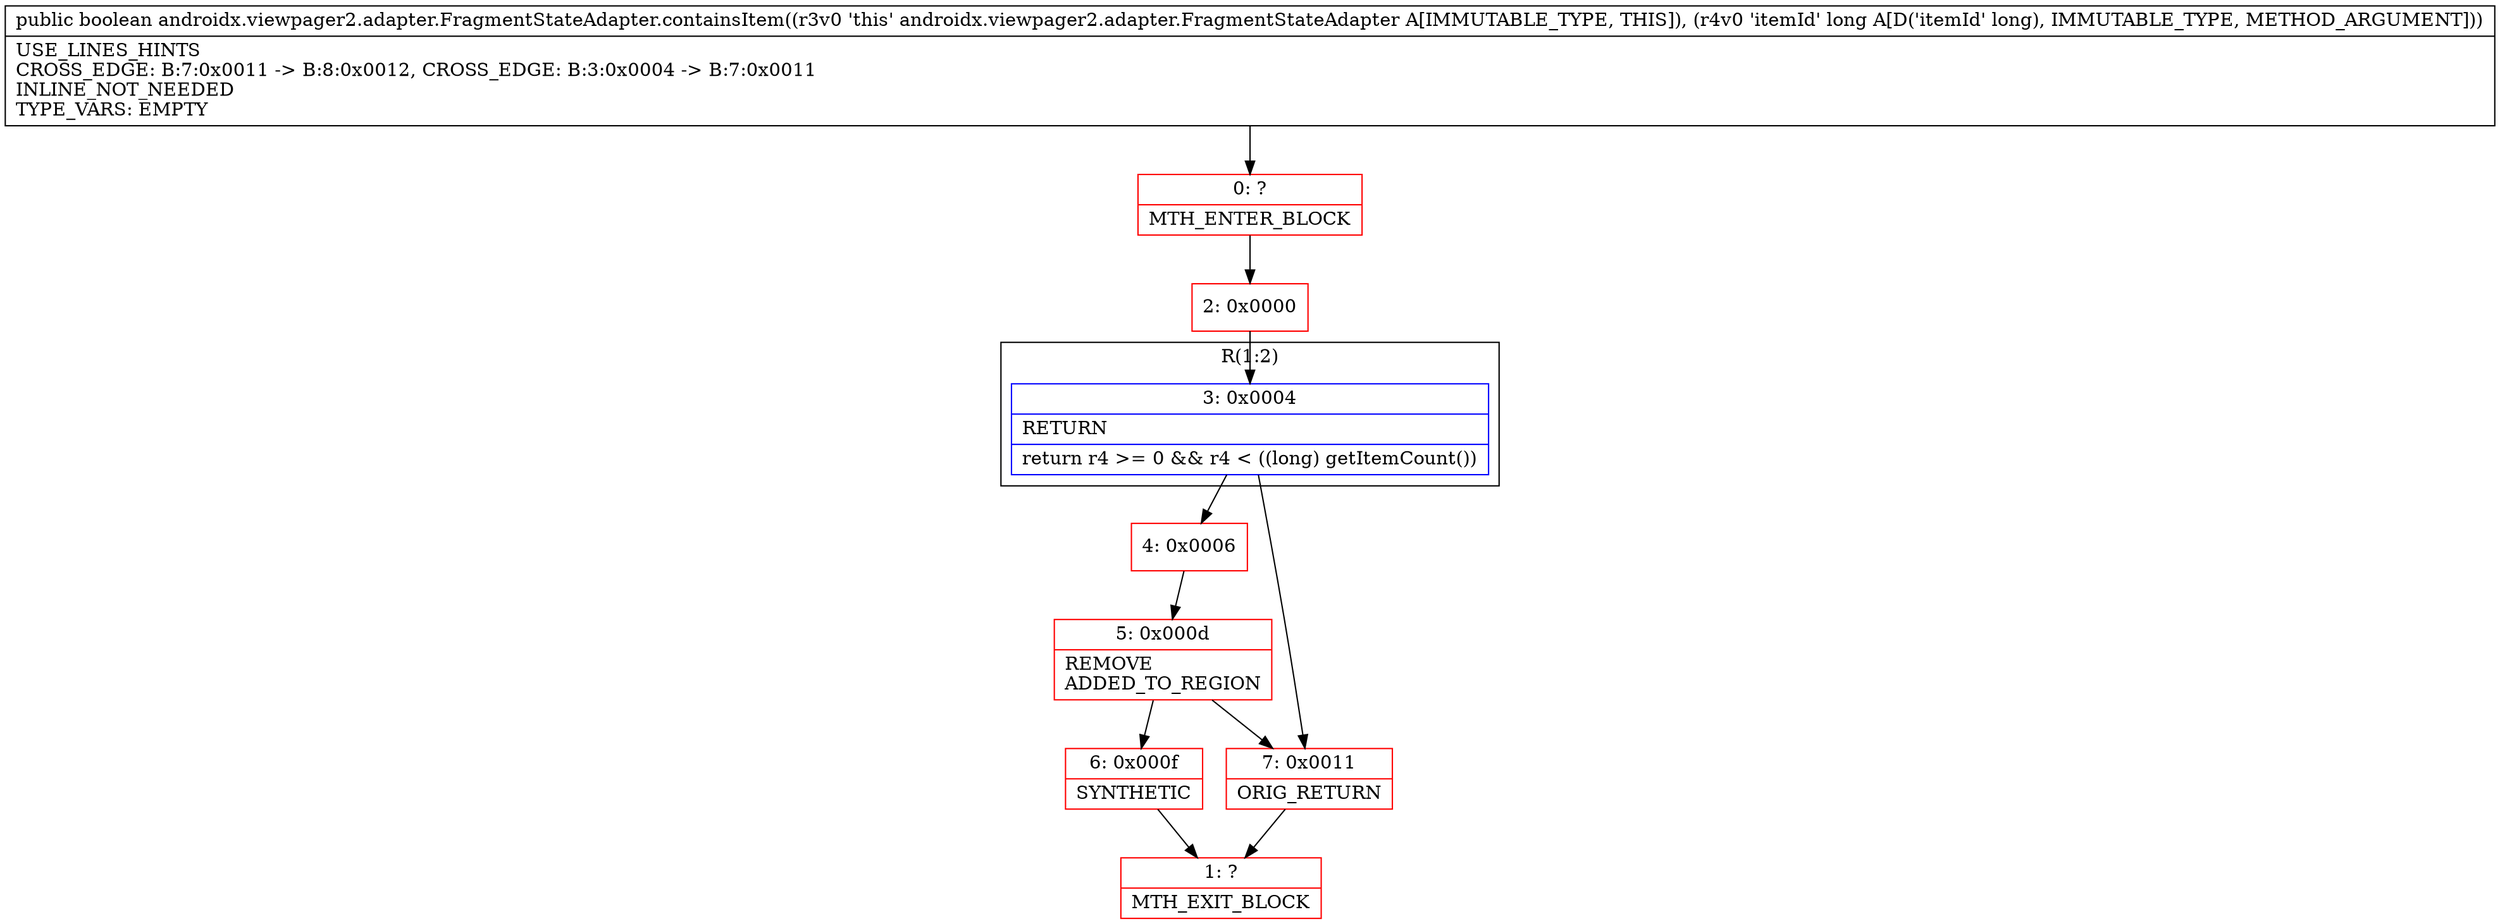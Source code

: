 digraph "CFG forandroidx.viewpager2.adapter.FragmentStateAdapter.containsItem(J)Z" {
subgraph cluster_Region_975507871 {
label = "R(1:2)";
node [shape=record,color=blue];
Node_3 [shape=record,label="{3\:\ 0x0004|RETURN\l|return r4 \>= 0 && r4 \< ((long) getItemCount())\l}"];
}
Node_0 [shape=record,color=red,label="{0\:\ ?|MTH_ENTER_BLOCK\l}"];
Node_2 [shape=record,color=red,label="{2\:\ 0x0000}"];
Node_4 [shape=record,color=red,label="{4\:\ 0x0006}"];
Node_5 [shape=record,color=red,label="{5\:\ 0x000d|REMOVE\lADDED_TO_REGION\l}"];
Node_6 [shape=record,color=red,label="{6\:\ 0x000f|SYNTHETIC\l}"];
Node_1 [shape=record,color=red,label="{1\:\ ?|MTH_EXIT_BLOCK\l}"];
Node_7 [shape=record,color=red,label="{7\:\ 0x0011|ORIG_RETURN\l}"];
MethodNode[shape=record,label="{public boolean androidx.viewpager2.adapter.FragmentStateAdapter.containsItem((r3v0 'this' androidx.viewpager2.adapter.FragmentStateAdapter A[IMMUTABLE_TYPE, THIS]), (r4v0 'itemId' long A[D('itemId' long), IMMUTABLE_TYPE, METHOD_ARGUMENT]))  | USE_LINES_HINTS\lCROSS_EDGE: B:7:0x0011 \-\> B:8:0x0012, CROSS_EDGE: B:3:0x0004 \-\> B:7:0x0011\lINLINE_NOT_NEEDED\lTYPE_VARS: EMPTY\l}"];
MethodNode -> Node_0;Node_3 -> Node_4;
Node_3 -> Node_7;
Node_0 -> Node_2;
Node_2 -> Node_3;
Node_4 -> Node_5;
Node_5 -> Node_6;
Node_5 -> Node_7;
Node_6 -> Node_1;
Node_7 -> Node_1;
}

